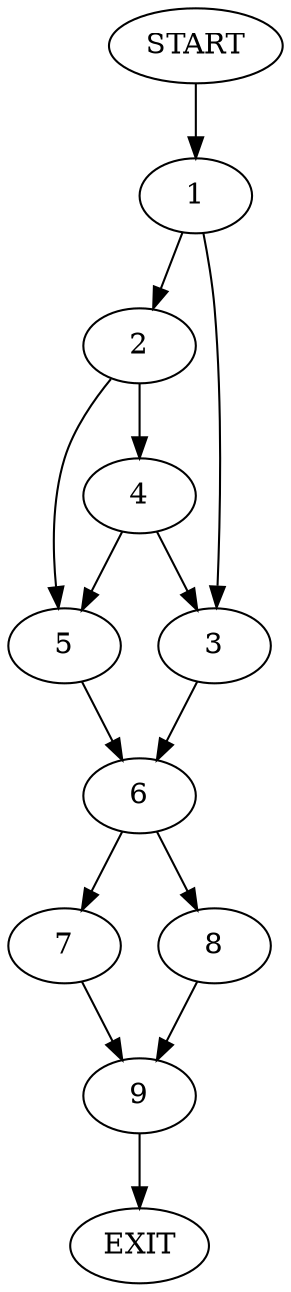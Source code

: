 digraph {
0 [label="START"]
10 [label="EXIT"]
0 -> 1
1 -> 2
1 -> 3
2 -> 4
2 -> 5
3 -> 6
5 -> 6
4 -> 5
4 -> 3
6 -> 7
6 -> 8
8 -> 9
7 -> 9
9 -> 10
}
